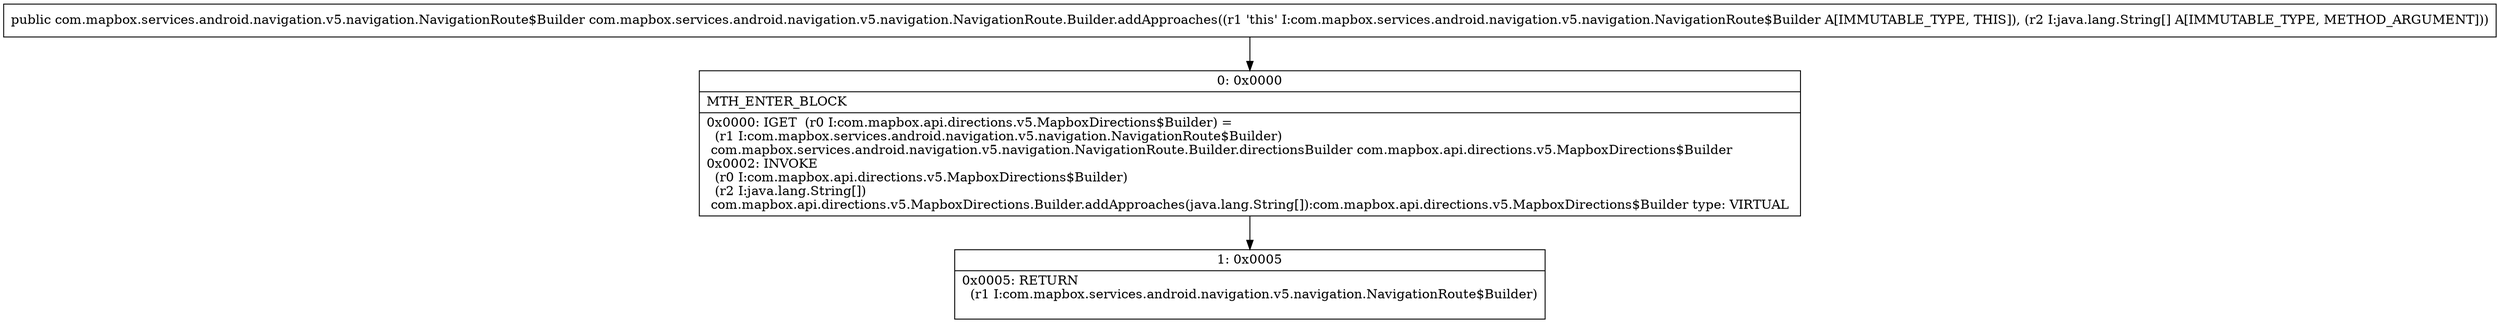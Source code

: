 digraph "CFG forcom.mapbox.services.android.navigation.v5.navigation.NavigationRoute.Builder.addApproaches([Ljava\/lang\/String;)Lcom\/mapbox\/services\/android\/navigation\/v5\/navigation\/NavigationRoute$Builder;" {
Node_0 [shape=record,label="{0\:\ 0x0000|MTH_ENTER_BLOCK\l|0x0000: IGET  (r0 I:com.mapbox.api.directions.v5.MapboxDirections$Builder) = \l  (r1 I:com.mapbox.services.android.navigation.v5.navigation.NavigationRoute$Builder)\l com.mapbox.services.android.navigation.v5.navigation.NavigationRoute.Builder.directionsBuilder com.mapbox.api.directions.v5.MapboxDirections$Builder \l0x0002: INVOKE  \l  (r0 I:com.mapbox.api.directions.v5.MapboxDirections$Builder)\l  (r2 I:java.lang.String[])\l com.mapbox.api.directions.v5.MapboxDirections.Builder.addApproaches(java.lang.String[]):com.mapbox.api.directions.v5.MapboxDirections$Builder type: VIRTUAL \l}"];
Node_1 [shape=record,label="{1\:\ 0x0005|0x0005: RETURN  \l  (r1 I:com.mapbox.services.android.navigation.v5.navigation.NavigationRoute$Builder)\l \l}"];
MethodNode[shape=record,label="{public com.mapbox.services.android.navigation.v5.navigation.NavigationRoute$Builder com.mapbox.services.android.navigation.v5.navigation.NavigationRoute.Builder.addApproaches((r1 'this' I:com.mapbox.services.android.navigation.v5.navigation.NavigationRoute$Builder A[IMMUTABLE_TYPE, THIS]), (r2 I:java.lang.String[] A[IMMUTABLE_TYPE, METHOD_ARGUMENT])) }"];
MethodNode -> Node_0;
Node_0 -> Node_1;
}

